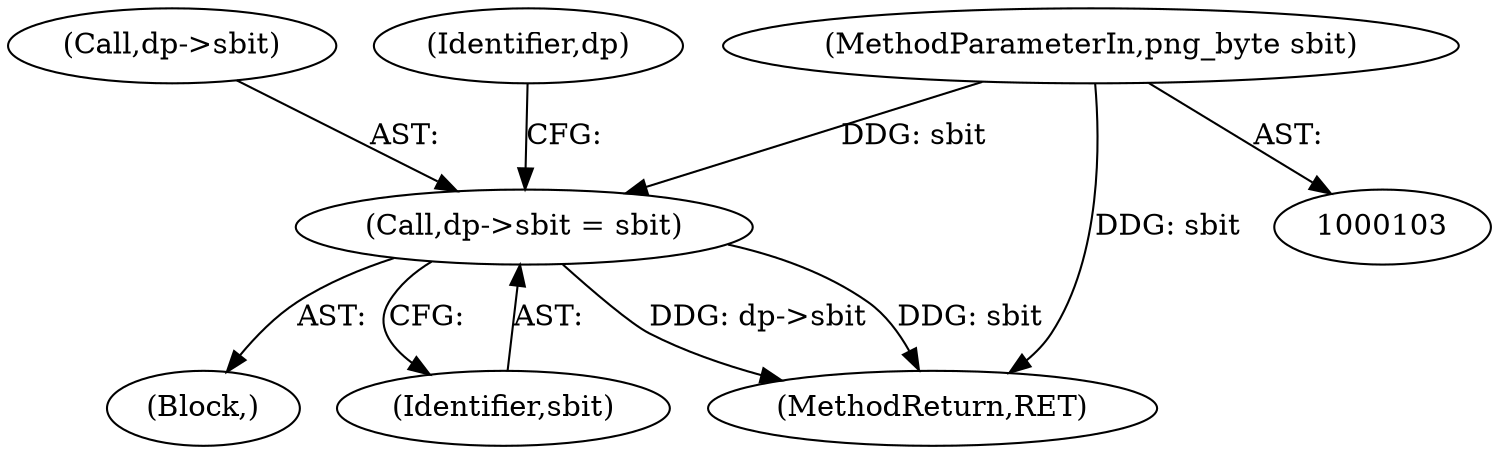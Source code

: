 digraph "0_Android_9d4853418ab2f754c2b63e091c29c5529b8b86ca_45@pointer" {
"1000152" [label="(Call,dp->sbit = sbit)"];
"1000109" [label="(MethodParameterIn,png_byte sbit)"];
"1000153" [label="(Call,dp->sbit)"];
"1000109" [label="(MethodParameterIn,png_byte sbit)"];
"1000152" [label="(Call,dp->sbit = sbit)"];
"1000117" [label="(Block,)"];
"1000156" [label="(Identifier,sbit)"];
"1000159" [label="(Identifier,dp)"];
"1000218" [label="(MethodReturn,RET)"];
"1000152" -> "1000117"  [label="AST: "];
"1000152" -> "1000156"  [label="CFG: "];
"1000153" -> "1000152"  [label="AST: "];
"1000156" -> "1000152"  [label="AST: "];
"1000159" -> "1000152"  [label="CFG: "];
"1000152" -> "1000218"  [label="DDG: dp->sbit"];
"1000152" -> "1000218"  [label="DDG: sbit"];
"1000109" -> "1000152"  [label="DDG: sbit"];
"1000109" -> "1000103"  [label="AST: "];
"1000109" -> "1000218"  [label="DDG: sbit"];
}
